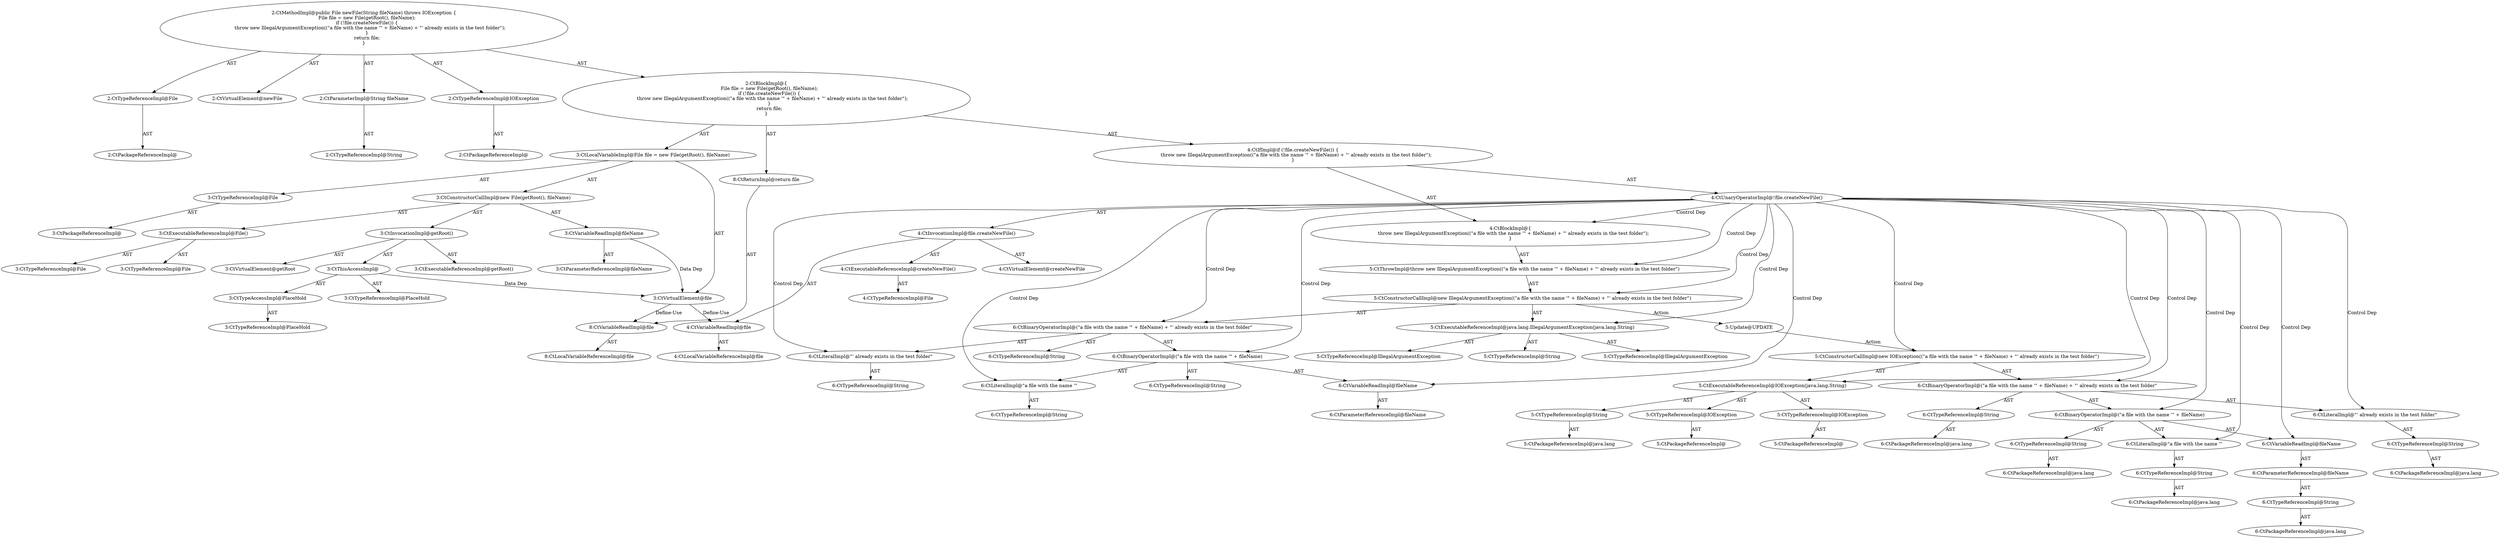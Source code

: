 digraph "newFile#?,String" {
0 [label="2:CtTypeReferenceImpl@File" shape=ellipse]
1 [label="2:CtPackageReferenceImpl@" shape=ellipse]
2 [label="2:CtVirtualElement@newFile" shape=ellipse]
3 [label="2:CtParameterImpl@String fileName" shape=ellipse]
4 [label="2:CtTypeReferenceImpl@String" shape=ellipse]
5 [label="2:CtTypeReferenceImpl@IOException" shape=ellipse]
6 [label="2:CtPackageReferenceImpl@" shape=ellipse]
7 [label="3:CtTypeReferenceImpl@File" shape=ellipse]
8 [label="3:CtPackageReferenceImpl@" shape=ellipse]
9 [label="3:CtExecutableReferenceImpl@File()" shape=ellipse]
10 [label="3:CtTypeReferenceImpl@File" shape=ellipse]
11 [label="3:CtTypeReferenceImpl@File" shape=ellipse]
12 [label="3:CtExecutableReferenceImpl@getRoot()" shape=ellipse]
13 [label="3:CtVirtualElement@getRoot" shape=ellipse]
14 [label="3:CtTypeAccessImpl@PlaceHold" shape=ellipse]
15 [label="3:CtTypeReferenceImpl@PlaceHold" shape=ellipse]
16 [label="3:CtThisAccessImpl@" shape=ellipse]
17 [label="3:CtTypeReferenceImpl@PlaceHold" shape=ellipse]
18 [label="3:CtInvocationImpl@getRoot()" shape=ellipse]
19 [label="3:CtVariableReadImpl@fileName" shape=ellipse]
20 [label="3:CtParameterReferenceImpl@fileName" shape=ellipse]
21 [label="3:CtConstructorCallImpl@new File(getRoot(), fileName)" shape=ellipse]
22 [label="3:CtVirtualElement@file" shape=ellipse]
23 [label="3:CtLocalVariableImpl@File file = new File(getRoot(), fileName)" shape=ellipse]
24 [label="4:CtExecutableReferenceImpl@createNewFile()" shape=ellipse]
25 [label="4:CtTypeReferenceImpl@File" shape=ellipse]
26 [label="4:CtVirtualElement@createNewFile" shape=ellipse]
27 [label="4:CtVariableReadImpl@file" shape=ellipse]
28 [label="4:CtLocalVariableReferenceImpl@file" shape=ellipse]
29 [label="4:CtInvocationImpl@file.createNewFile()" shape=ellipse]
30 [label="4:CtUnaryOperatorImpl@!file.createNewFile()" shape=ellipse]
31 [label="5:CtExecutableReferenceImpl@java.lang.IllegalArgumentException(java.lang.String)" shape=ellipse]
32 [label="5:CtTypeReferenceImpl@IllegalArgumentException" shape=ellipse]
33 [label="5:CtTypeReferenceImpl@IllegalArgumentException" shape=ellipse]
34 [label="5:CtTypeReferenceImpl@String" shape=ellipse]
35 [label="6:CtLiteralImpl@\"a file with the name \'\"" shape=ellipse]
36 [label="6:CtTypeReferenceImpl@String" shape=ellipse]
37 [label="6:CtVariableReadImpl@fileName" shape=ellipse]
38 [label="6:CtParameterReferenceImpl@fileName" shape=ellipse]
39 [label="6:CtBinaryOperatorImpl@(\"a file with the name \'\" + fileName)" shape=ellipse]
40 [label="6:CtTypeReferenceImpl@String" shape=ellipse]
41 [label="6:CtLiteralImpl@\"\' already exists in the test folder\"" shape=ellipse]
42 [label="6:CtTypeReferenceImpl@String" shape=ellipse]
43 [label="6:CtBinaryOperatorImpl@(\"a file with the name \'\" + fileName) + \"\' already exists in the test folder\"" shape=ellipse]
44 [label="6:CtTypeReferenceImpl@String" shape=ellipse]
45 [label="5:CtConstructorCallImpl@new IllegalArgumentException((\"a file with the name \'\" + fileName) + \"\' already exists in the test folder\")" shape=ellipse]
46 [label="5:CtThrowImpl@throw new IllegalArgumentException((\"a file with the name \'\" + fileName) + \"\' already exists in the test folder\")" shape=ellipse]
47 [label="4:CtBlockImpl@\{
    throw new IllegalArgumentException((\"a file with the name \'\" + fileName) + \"\' already exists in the test folder\");
\}" shape=ellipse]
48 [label="4:CtIfImpl@if (!file.createNewFile()) \{
    throw new IllegalArgumentException((\"a file with the name \'\" + fileName) + \"\' already exists in the test folder\");
\}" shape=ellipse]
49 [label="8:CtVariableReadImpl@file" shape=ellipse]
50 [label="8:CtLocalVariableReferenceImpl@file" shape=ellipse]
51 [label="8:CtReturnImpl@return file" shape=ellipse]
52 [label="2:CtBlockImpl@\{
    File file = new File(getRoot(), fileName);
    if (!file.createNewFile()) \{
        throw new IllegalArgumentException((\"a file with the name \'\" + fileName) + \"\' already exists in the test folder\");
    \}
    return file;
\}" shape=ellipse]
53 [label="2:CtMethodImpl@public File newFile(String fileName) throws IOException \{
    File file = new File(getRoot(), fileName);
    if (!file.createNewFile()) \{
        throw new IllegalArgumentException((\"a file with the name \'\" + fileName) + \"\' already exists in the test folder\");
    \}
    return file;
\}" shape=ellipse]
54 [label="5:Update@UPDATE" shape=ellipse]
55 [label="5:CtPackageReferenceImpl@" shape=ellipse]
56 [label="5:CtTypeReferenceImpl@IOException" shape=ellipse]
57 [label="5:CtPackageReferenceImpl@" shape=ellipse]
58 [label="5:CtTypeReferenceImpl@IOException" shape=ellipse]
59 [label="5:CtPackageReferenceImpl@java.lang" shape=ellipse]
60 [label="5:CtTypeReferenceImpl@String" shape=ellipse]
61 [label="5:CtExecutableReferenceImpl@IOException(java.lang.String)" shape=ellipse]
62 [label="6:CtPackageReferenceImpl@java.lang" shape=ellipse]
63 [label="6:CtTypeReferenceImpl@String" shape=ellipse]
64 [label="6:CtPackageReferenceImpl@java.lang" shape=ellipse]
65 [label="6:CtTypeReferenceImpl@String" shape=ellipse]
66 [label="6:CtPackageReferenceImpl@java.lang" shape=ellipse]
67 [label="6:CtTypeReferenceImpl@String" shape=ellipse]
68 [label="6:CtLiteralImpl@\"a file with the name \'\"" shape=ellipse]
69 [label="6:CtPackageReferenceImpl@java.lang" shape=ellipse]
70 [label="6:CtTypeReferenceImpl@String" shape=ellipse]
71 [label="6:CtParameterReferenceImpl@fileName" shape=ellipse]
72 [label="6:CtVariableReadImpl@fileName" shape=ellipse]
73 [label="6:CtBinaryOperatorImpl@(\"a file with the name \'\" + fileName)" shape=ellipse]
74 [label="6:CtPackageReferenceImpl@java.lang" shape=ellipse]
75 [label="6:CtTypeReferenceImpl@String" shape=ellipse]
76 [label="6:CtLiteralImpl@\"\' already exists in the test folder\"" shape=ellipse]
77 [label="6:CtBinaryOperatorImpl@(\"a file with the name \'\" + fileName) + \"\' already exists in the test folder\"" shape=ellipse]
78 [label="5:CtConstructorCallImpl@new IOException((\"a file with the name \'\" + fileName) + \"\' already exists in the test folder\")" shape=ellipse]
0 -> 1 [label="AST"];
3 -> 4 [label="AST"];
5 -> 6 [label="AST"];
7 -> 8 [label="AST"];
9 -> 10 [label="AST"];
9 -> 11 [label="AST"];
14 -> 15 [label="AST"];
16 -> 17 [label="AST"];
16 -> 14 [label="AST"];
16 -> 22 [label="Data Dep"];
18 -> 13 [label="AST"];
18 -> 16 [label="AST"];
18 -> 12 [label="AST"];
19 -> 20 [label="AST"];
19 -> 22 [label="Data Dep"];
21 -> 9 [label="AST"];
21 -> 18 [label="AST"];
21 -> 19 [label="AST"];
22 -> 27 [label="Define-Use"];
22 -> 49 [label="Define-Use"];
23 -> 22 [label="AST"];
23 -> 7 [label="AST"];
23 -> 21 [label="AST"];
24 -> 25 [label="AST"];
27 -> 28 [label="AST"];
29 -> 26 [label="AST"];
29 -> 27 [label="AST"];
29 -> 24 [label="AST"];
30 -> 29 [label="AST"];
30 -> 47 [label="Control Dep"];
30 -> 46 [label="Control Dep"];
30 -> 45 [label="Control Dep"];
30 -> 31 [label="Control Dep"];
30 -> 43 [label="Control Dep"];
30 -> 39 [label="Control Dep"];
30 -> 35 [label="Control Dep"];
30 -> 37 [label="Control Dep"];
30 -> 41 [label="Control Dep"];
30 -> 61 [label="Control Dep"];
30 -> 68 [label="Control Dep"];
30 -> 72 [label="Control Dep"];
30 -> 73 [label="Control Dep"];
30 -> 76 [label="Control Dep"];
30 -> 77 [label="Control Dep"];
30 -> 78 [label="Control Dep"];
31 -> 32 [label="AST"];
31 -> 33 [label="AST"];
31 -> 34 [label="AST"];
35 -> 36 [label="AST"];
37 -> 38 [label="AST"];
39 -> 40 [label="AST"];
39 -> 35 [label="AST"];
39 -> 37 [label="AST"];
41 -> 42 [label="AST"];
43 -> 44 [label="AST"];
43 -> 39 [label="AST"];
43 -> 41 [label="AST"];
45 -> 31 [label="AST"];
45 -> 43 [label="AST"];
45 -> 54 [label="Action"];
46 -> 45 [label="AST"];
47 -> 46 [label="AST"];
48 -> 30 [label="AST"];
48 -> 47 [label="AST"];
49 -> 50 [label="AST"];
51 -> 49 [label="AST"];
52 -> 23 [label="AST"];
52 -> 48 [label="AST"];
52 -> 51 [label="AST"];
53 -> 2 [label="AST"];
53 -> 0 [label="AST"];
53 -> 3 [label="AST"];
53 -> 5 [label="AST"];
53 -> 52 [label="AST"];
54 -> 78 [label="Action"];
56 -> 55 [label="AST"];
58 -> 57 [label="AST"];
60 -> 59 [label="AST"];
61 -> 56 [label="AST"];
61 -> 58 [label="AST"];
61 -> 60 [label="AST"];
63 -> 62 [label="AST"];
65 -> 64 [label="AST"];
67 -> 66 [label="AST"];
68 -> 67 [label="AST"];
70 -> 69 [label="AST"];
71 -> 70 [label="AST"];
72 -> 71 [label="AST"];
73 -> 65 [label="AST"];
73 -> 68 [label="AST"];
73 -> 72 [label="AST"];
75 -> 74 [label="AST"];
76 -> 75 [label="AST"];
77 -> 63 [label="AST"];
77 -> 73 [label="AST"];
77 -> 76 [label="AST"];
78 -> 61 [label="AST"];
78 -> 77 [label="AST"];
}